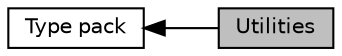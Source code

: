 digraph "Utilities"
{
  edge [fontname="Helvetica",fontsize="10",labelfontname="Helvetica",labelfontsize="10"];
  node [fontname="Helvetica",fontsize="10",shape=box];
  rankdir=LR;
  Node2 [label="Type pack",height=0.2,width=0.4,color="black", fillcolor="white", style="filled",URL="$group__TypePack.html",tooltip="A C++11 type list implementation."];
  Node1 [label="Utilities",height=0.2,width=0.4,color="black", fillcolor="grey75", style="filled", fontcolor="black",tooltip="Utilities, that are useful with the other type_pack operations."];
  Node2->Node1 [shape=plaintext, dir="back", style="solid"];
}
